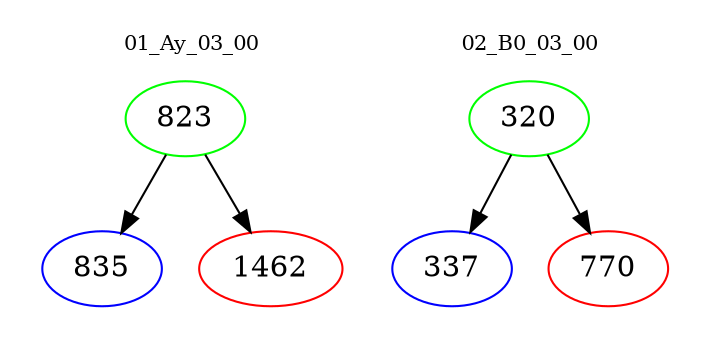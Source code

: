digraph{
subgraph cluster_0 {
color = white
label = "01_Ay_03_00";
fontsize=10;
T0_823 [label="823", color="green"]
T0_823 -> T0_835 [color="black"]
T0_835 [label="835", color="blue"]
T0_823 -> T0_1462 [color="black"]
T0_1462 [label="1462", color="red"]
}
subgraph cluster_1 {
color = white
label = "02_B0_03_00";
fontsize=10;
T1_320 [label="320", color="green"]
T1_320 -> T1_337 [color="black"]
T1_337 [label="337", color="blue"]
T1_320 -> T1_770 [color="black"]
T1_770 [label="770", color="red"]
}
}
